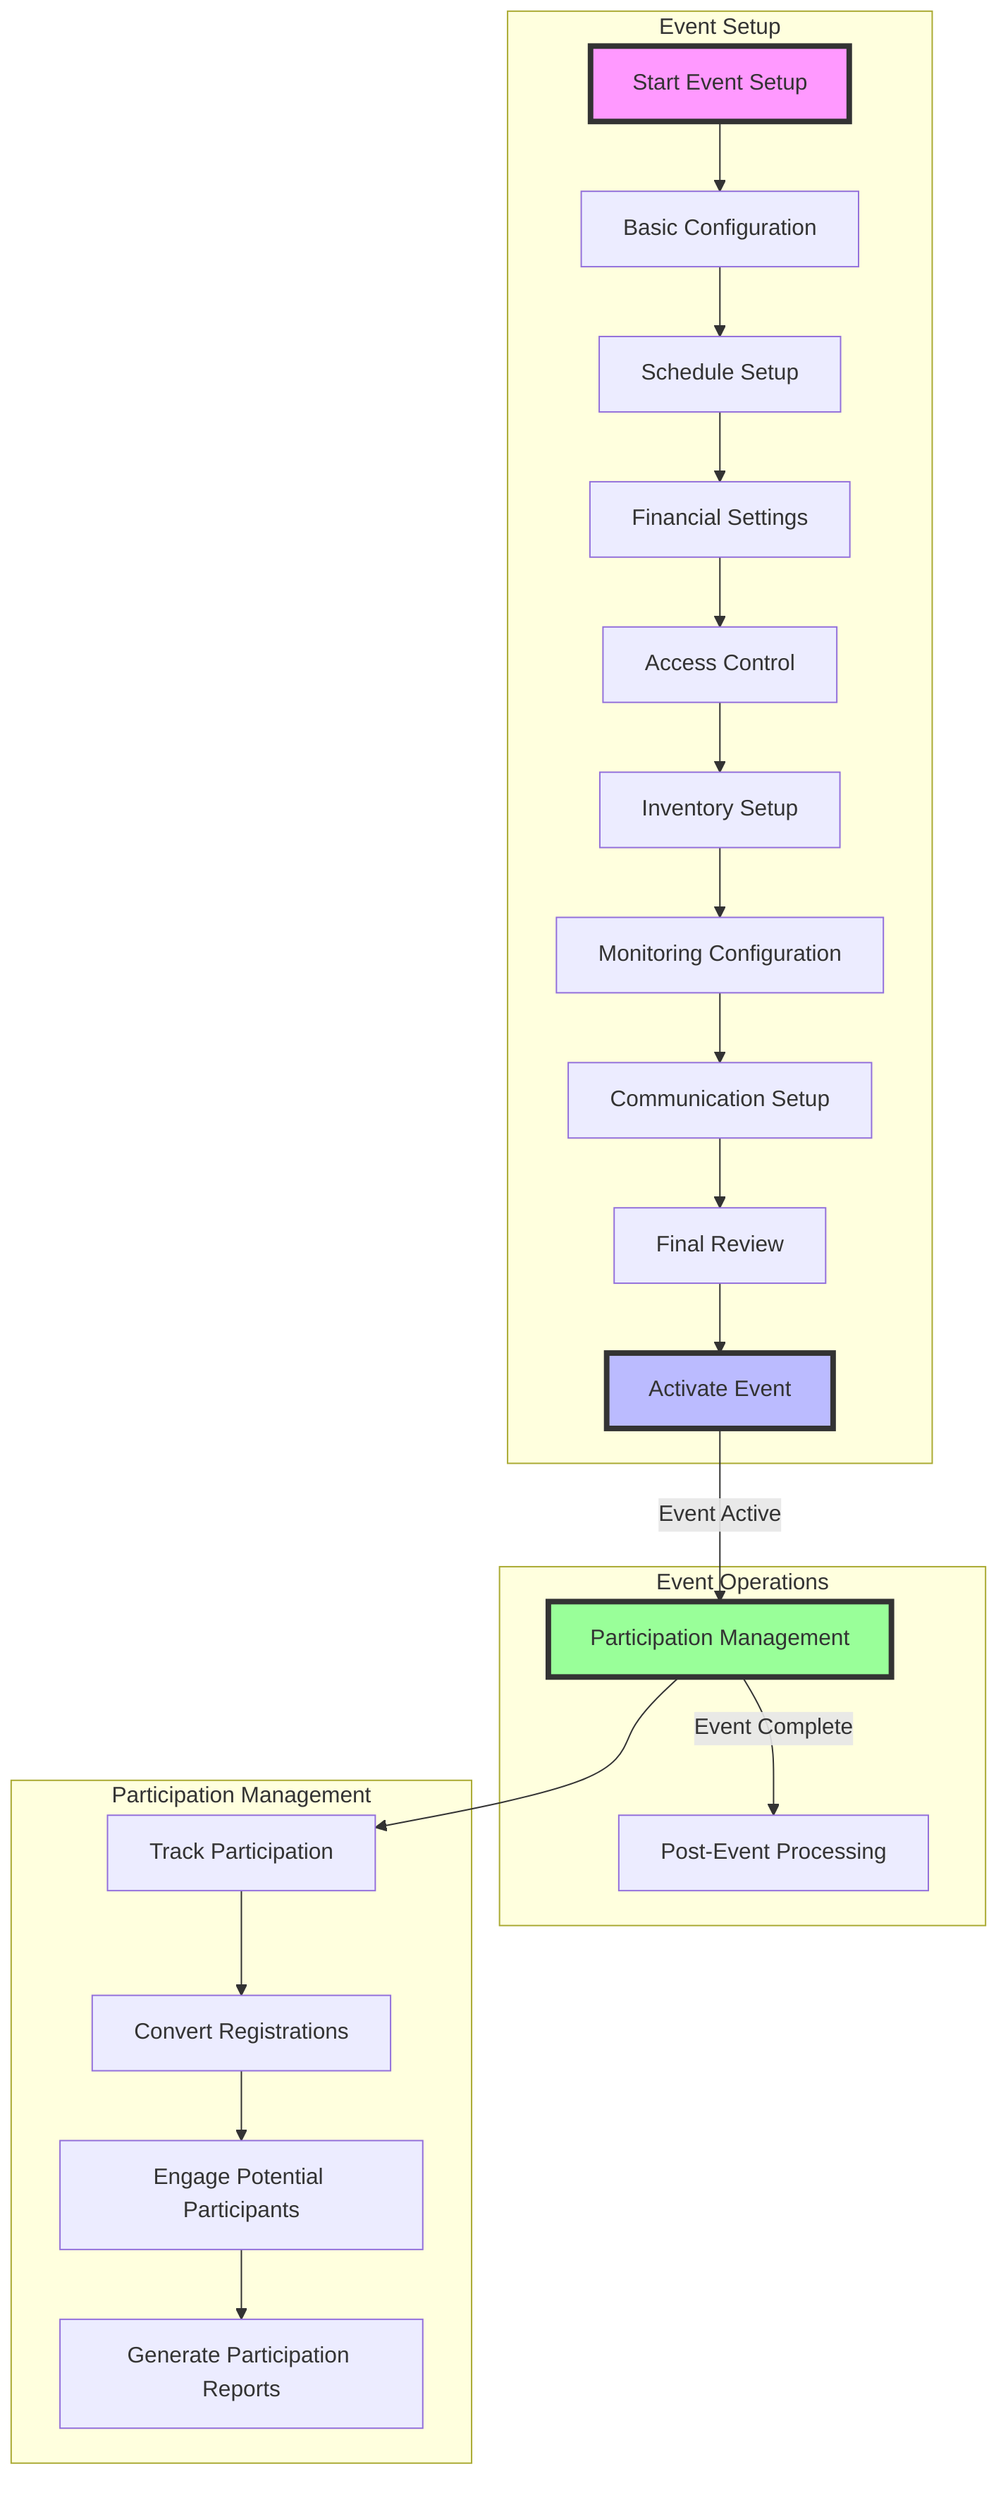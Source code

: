 flowchart TD
    subgraph "Event Setup"
        Start[Start Event Setup] --> BasicConfig[Basic Configuration]
        BasicConfig --> Schedule[Schedule Setup]
        Schedule --> Financial[Financial Settings]
        Financial --> Access[Access Control]
        Access --> Inventory[Inventory Setup]
        Inventory --> Monitoring[Monitoring Configuration]
        Monitoring --> Communication[Communication Setup]
        Communication --> FinalReview[Final Review]
        FinalReview --> Activate[Activate Event]
    end
    
    subgraph "Event Operations"
        Activate -->|Event Active| Participation[Participation Management]
        Participation -->|Event Complete| Reconciliation[Post-Event Processing]
    end
    
    subgraph "Participation Management"
        Participation --> Track[Track Participation]
        Track --> Convert[Convert Registrations]
        Convert --> Engage[Engage Potential Participants]
        Engage --> Report[Generate Participation Reports]
    end
    
    style Start fill:#f9f,stroke:#333,stroke-width:4px
    style Activate fill:#bbf,stroke:#333,stroke-width:4px
    style Participation fill:#9f9,stroke:#333,stroke-width:4px